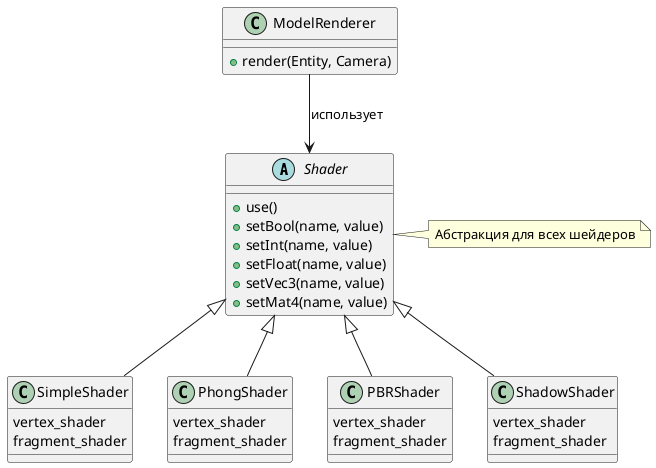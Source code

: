 @startuml
abstract class Shader {
    +use()
    +setBool(name, value)
    +setInt(name, value)
    +setFloat(name, value)
    +setVec3(name, value)
    +setMat4(name, value)
}

class SimpleShader {
    vertex_shader
    fragment_shader
}

class PhongShader {
    vertex_shader
    fragment_shader
}

class PBRShader {
    vertex_shader
    fragment_shader
}

class ShadowShader {
    vertex_shader
    fragment_shader
}

Shader <|-- SimpleShader
Shader <|-- PhongShader
Shader <|-- PBRShader
Shader <|-- ShadowShader

class ModelRenderer {
    +render(Entity, Camera)
}

ModelRenderer --> Shader : использует

note right of Shader
  Абстракция для всех шейдеров
end note
@enduml